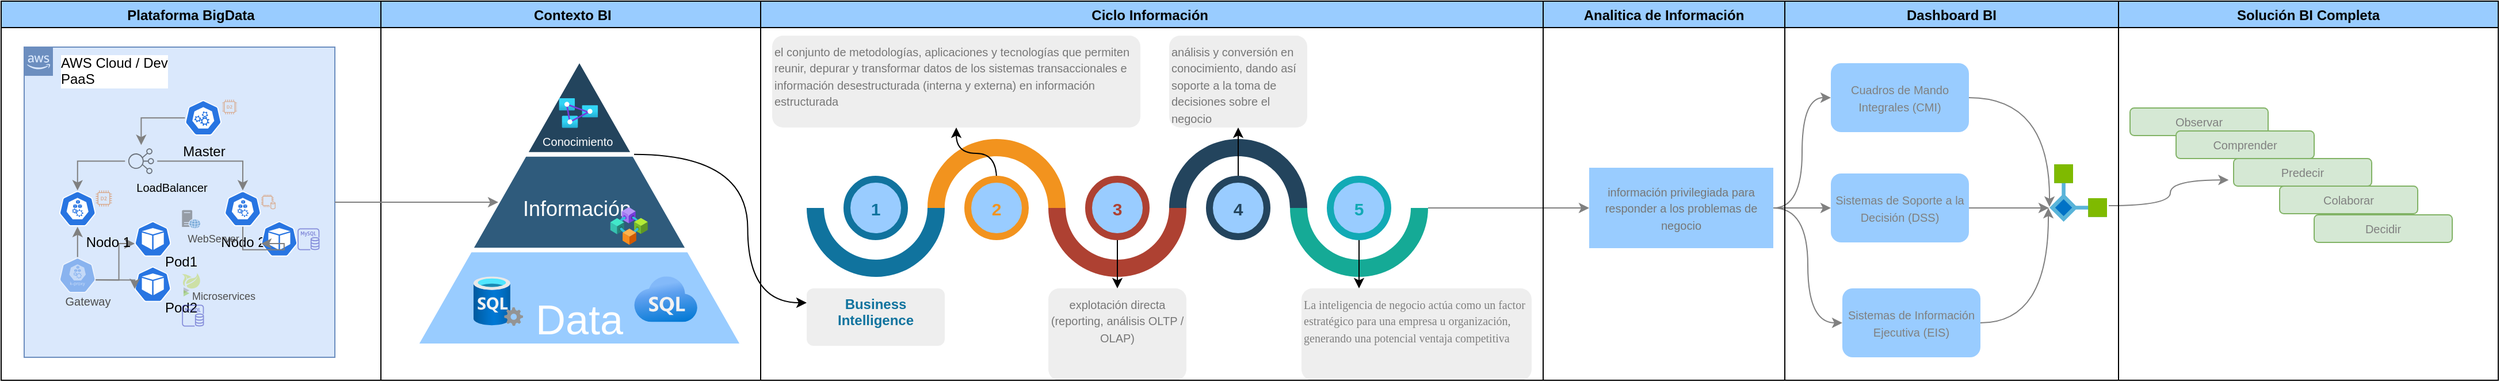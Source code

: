 <mxfile version="14.9.7" type="github">
  <diagram id="idzeipB2ZESW2gfNCK-s" name="Page-1">
    <mxGraphModel dx="2036" dy="564" grid="1" gridSize="10" guides="1" tooltips="1" connect="1" arrows="1" fold="1" page="1" pageScale="1" pageWidth="850" pageHeight="1100" math="0" shadow="0">
      <root>
        <mxCell id="0" />
        <mxCell id="1" parent="0" />
        <mxCell id="_9sOg1S1v-uvskMb3Ub2-10" value="" style="group" vertex="1" connectable="0" parent="1">
          <mxGeometry x="-170" y="620" width="285" height="250" as="geometry" />
        </mxCell>
        <mxCell id="_9sOg1S1v-uvskMb3Ub2-5" value="&lt;br&gt;&lt;br&gt;&lt;br&gt;&lt;br&gt;&lt;br&gt;&lt;br&gt;&lt;br&gt;&lt;br&gt;&lt;br&gt;&lt;br&gt;&lt;br&gt;&lt;br&gt;&lt;br&gt;&lt;br&gt;&lt;br&gt;&lt;br&gt;&lt;br&gt;&lt;font style=&quot;font-size: 36px&quot;&gt;Data&lt;/font&gt;" style="triangle;direction=north;html=1;strokeWidth=4;strokeColor=#ffffff;shadow=0;fontSize=10;fontColor=#FFFFFF;align=center;fontStyle=0;whiteSpace=wrap;spacing=10;fillColor=#99CCFF;" vertex="1" parent="_9sOg1S1v-uvskMb3Ub2-10">
          <mxGeometry width="285" height="250.0" as="geometry" />
        </mxCell>
        <mxCell id="_9sOg1S1v-uvskMb3Ub2-6" value="&lt;br&gt;&lt;br&gt;&lt;br&gt;&lt;br&gt;&lt;br&gt;&lt;br&gt;&lt;br&gt;&lt;br&gt;&lt;font style=&quot;font-size: 18px&quot;&gt;Información&amp;nbsp;&lt;/font&gt;" style="triangle;direction=north;html=1;strokeWidth=4;fillColor=#2F5B7C;strokeColor=#ffffff;shadow=0;fontSize=10;fontColor=#FFFFFF;align=center;fontStyle=0;whiteSpace=wrap;spacing=10;" vertex="1" parent="_9sOg1S1v-uvskMb3Ub2-10">
          <mxGeometry x="47.5" width="190.0" height="166.667" as="geometry" />
        </mxCell>
        <mxCell id="_9sOg1S1v-uvskMb3Ub2-7" value="&lt;br&gt;&lt;br&gt;&lt;br&gt;&lt;br&gt;&lt;br&gt;Conocimiento&amp;nbsp;" style="triangle;direction=north;html=1;strokeWidth=4;fillColor=#23445D;strokeColor=#ffffff;shadow=0;fontSize=10;fontColor=#FFFFFF;align=center;fontStyle=0;whiteSpace=wrap;spacing=10;" vertex="1" parent="_9sOg1S1v-uvskMb3Ub2-10">
          <mxGeometry x="95.0" width="95.0" height="83.333" as="geometry" />
        </mxCell>
        <mxCell id="_9sOg1S1v-uvskMb3Ub2-11" value="" style="aspect=fixed;html=1;points=[];align=center;image;fontSize=12;image=img/lib/azure2/databases/SQL_Server.svg;" vertex="1" parent="_9sOg1S1v-uvskMb3Ub2-10">
          <mxGeometry x="50.472" y="189.655" width="43.103" height="43.103" as="geometry" />
        </mxCell>
        <mxCell id="_9sOg1S1v-uvskMb3Ub2-12" value="" style="aspect=fixed;html=1;points=[];align=center;image;fontSize=12;image=img/lib/azure2/databases/Azure_SQL.svg;" vertex="1" parent="_9sOg1S1v-uvskMb3Ub2-10">
          <mxGeometry x="189.997" y="189.655" width="55.172" height="39.655" as="geometry" />
        </mxCell>
        <mxCell id="_9sOg1S1v-uvskMb3Ub2-13" value="" style="aspect=fixed;html=1;points=[];align=center;image;fontSize=12;image=img/lib/azure2/analytics/Analysis_Services.svg;fillColor=#99CCFF;" vertex="1" parent="_9sOg1S1v-uvskMb3Ub2-10">
          <mxGeometry x="124.688" y="34.483" width="33.948" height="25.862" as="geometry" />
        </mxCell>
        <mxCell id="_9sOg1S1v-uvskMb3Ub2-14" value="" style="aspect=fixed;html=1;points=[];align=center;image;fontSize=12;image=img/lib/azure2/blockchain/Consortium.svg;fillColor=#99CCFF;" vertex="1" parent="_9sOg1S1v-uvskMb3Ub2-10">
          <mxGeometry x="169.219" y="129.31" width="32.759" height="32.759" as="geometry" />
        </mxCell>
        <mxCell id="_9sOg1S1v-uvskMb3Ub2-47" value="" style="verticalLabelPosition=bottom;verticalAlign=top;html=1;shape=mxgraph.basic.partConcEllipse;startAngle=0.25;endAngle=0.75;arcWidth=0.25;fillColor=#10739E;strokeColor=none;" vertex="1" parent="1">
          <mxGeometry x="170" y="690" width="120" height="120" as="geometry" />
        </mxCell>
        <mxCell id="_9sOg1S1v-uvskMb3Ub2-48" value="" style="verticalLabelPosition=bottom;verticalAlign=top;html=1;shape=mxgraph.basic.partConcEllipse;startAngle=0.75;endAngle=0.25;arcWidth=0.25;fillColor=#F2931E;strokeColor=none;" vertex="1" parent="1">
          <mxGeometry x="275" y="690" width="120" height="120" as="geometry" />
        </mxCell>
        <mxCell id="_9sOg1S1v-uvskMb3Ub2-49" value="" style="verticalLabelPosition=bottom;verticalAlign=top;html=1;shape=mxgraph.basic.partConcEllipse;startAngle=0.25;endAngle=0.75;arcWidth=0.25;fillColor=#AE4132;strokeColor=none;" vertex="1" parent="1">
          <mxGeometry x="380" y="690" width="120" height="120" as="geometry" />
        </mxCell>
        <mxCell id="_9sOg1S1v-uvskMb3Ub2-50" value="" style="verticalLabelPosition=bottom;verticalAlign=top;html=1;shape=mxgraph.basic.partConcEllipse;startAngle=0.75;endAngle=0.25;arcWidth=0.25;fillColor=#23445D;strokeColor=none;" vertex="1" parent="1">
          <mxGeometry x="485" y="690" width="120" height="120" as="geometry" />
        </mxCell>
        <mxCell id="_9sOg1S1v-uvskMb3Ub2-83" style="edgeStyle=orthogonalEdgeStyle;curved=1;rounded=0;orthogonalLoop=1;jettySize=auto;html=1;entryX=0;entryY=0.5;entryDx=0;entryDy=0;strokeColor=#808080;" edge="1" parent="1" source="_9sOg1S1v-uvskMb3Ub2-51" target="_9sOg1S1v-uvskMb3Ub2-82">
          <mxGeometry relative="1" as="geometry" />
        </mxCell>
        <mxCell id="_9sOg1S1v-uvskMb3Ub2-51" value="" style="verticalLabelPosition=bottom;verticalAlign=top;html=1;shape=mxgraph.basic.partConcEllipse;startAngle=0.25;endAngle=0.75;arcWidth=0.25;fillColor=#15AA96;strokeColor=none;" vertex="1" parent="1">
          <mxGeometry x="590" y="690" width="120" height="120" as="geometry" />
        </mxCell>
        <mxCell id="_9sOg1S1v-uvskMb3Ub2-52" value="1" style="shape=ellipse;strokeWidth=6;strokeColor=#10739E;fontSize=15;html=0;fontStyle=1;fontColor=#10739E;fillColor=#99CCFF;" vertex="1" parent="1">
          <mxGeometry x="205" y="725" width="50" height="50" as="geometry" />
        </mxCell>
        <mxCell id="_9sOg1S1v-uvskMb3Ub2-62" style="edgeStyle=orthogonalEdgeStyle;rounded=0;orthogonalLoop=1;jettySize=auto;html=1;curved=1;" edge="1" parent="1" source="_9sOg1S1v-uvskMb3Ub2-53" target="_9sOg1S1v-uvskMb3Ub2-58">
          <mxGeometry relative="1" as="geometry" />
        </mxCell>
        <mxCell id="_9sOg1S1v-uvskMb3Ub2-53" value="2" style="shape=ellipse;strokeWidth=6;strokeColor=#F2931E;fontSize=15;html=0;fontStyle=1;fontColor=#F2931E;fillColor=#99CCFF;" vertex="1" parent="1">
          <mxGeometry x="310" y="725" width="50" height="50" as="geometry" />
        </mxCell>
        <mxCell id="_9sOg1S1v-uvskMb3Ub2-64" style="edgeStyle=orthogonalEdgeStyle;rounded=0;orthogonalLoop=1;jettySize=auto;html=1;curved=1;" edge="1" parent="1" source="_9sOg1S1v-uvskMb3Ub2-54" target="_9sOg1S1v-uvskMb3Ub2-59">
          <mxGeometry relative="1" as="geometry" />
        </mxCell>
        <mxCell id="_9sOg1S1v-uvskMb3Ub2-54" value="3" style="shape=ellipse;strokeWidth=6;strokeColor=#AE4132;fontSize=15;html=0;fontStyle=1;fontColor=#AE4132;fillColor=#99CCFF;" vertex="1" parent="1">
          <mxGeometry x="415" y="725" width="50" height="50" as="geometry" />
        </mxCell>
        <mxCell id="_9sOg1S1v-uvskMb3Ub2-63" style="edgeStyle=orthogonalEdgeStyle;rounded=0;orthogonalLoop=1;jettySize=auto;html=1;entryX=0.5;entryY=1;entryDx=0;entryDy=0;" edge="1" parent="1" source="_9sOg1S1v-uvskMb3Ub2-55" target="_9sOg1S1v-uvskMb3Ub2-60">
          <mxGeometry relative="1" as="geometry" />
        </mxCell>
        <mxCell id="_9sOg1S1v-uvskMb3Ub2-55" value="4" style="shape=ellipse;strokeWidth=6;strokeColor=#23445D;fontSize=15;html=0;fontStyle=1;fontColor=#23445D;fillColor=#99CCFF;" vertex="1" parent="1">
          <mxGeometry x="520" y="725" width="50" height="50" as="geometry" />
        </mxCell>
        <mxCell id="_9sOg1S1v-uvskMb3Ub2-65" style="edgeStyle=orthogonalEdgeStyle;rounded=0;orthogonalLoop=1;jettySize=auto;html=1;exitX=0.5;exitY=1;exitDx=0;exitDy=0;entryX=0.25;entryY=0;entryDx=0;entryDy=0;" edge="1" parent="1" source="_9sOg1S1v-uvskMb3Ub2-56" target="_9sOg1S1v-uvskMb3Ub2-61">
          <mxGeometry relative="1" as="geometry" />
        </mxCell>
        <mxCell id="_9sOg1S1v-uvskMb3Ub2-56" value="5" style="shape=ellipse;strokeWidth=6;strokeColor=#12AAB5;fontSize=15;html=0;fontStyle=1;fontColor=#12AAB5;fillColor=#99CCFF;" vertex="1" parent="1">
          <mxGeometry x="625" y="725" width="50" height="50" as="geometry" />
        </mxCell>
        <mxCell id="_9sOg1S1v-uvskMb3Ub2-57" value="&lt;font color=&quot;#10739e&quot;&gt;&lt;b&gt;Business Intelligence&lt;/b&gt;&lt;/font&gt;" style="rounded=1;strokeColor=none;fillColor=#EEEEEE;align=center;arcSize=12;verticalAlign=top;whiteSpace=wrap;html=1;fontSize=12;" vertex="1" parent="1">
          <mxGeometry x="170" y="820" width="120" height="50" as="geometry" />
        </mxCell>
        <mxCell id="_9sOg1S1v-uvskMb3Ub2-58" value="&lt;div&gt;&lt;font color=&quot;#777777&quot; face=&quot;verdana, arial&quot;&gt;&lt;span style=&quot;font-size: 10px&quot;&gt;el conjunto de metodologías, aplicaciones y tecnologías que permiten reunir, depurar y transformar datos de los sistemas transaccionales e información desestructurada (interna y externa) en información estructurada&lt;/span&gt;&lt;/font&gt;&lt;/div&gt;" style="rounded=1;strokeColor=none;fillColor=#EEEEEE;align=left;arcSize=12;verticalAlign=top;whiteSpace=wrap;html=1;fontSize=12;" vertex="1" parent="1">
          <mxGeometry x="140" y="600" width="320" height="80" as="geometry" />
        </mxCell>
        <mxCell id="_9sOg1S1v-uvskMb3Ub2-59" value="&lt;span style=&quot;color: rgb(119 , 119 , 119) ; font-family: &amp;#34;verdana&amp;#34; , &amp;#34;arial&amp;#34; ; text-align: justify&quot;&gt;&lt;font style=&quot;font-size: 10px&quot;&gt;explotación directa (reporting, análisis OLTP / OLAP)&lt;/font&gt;&lt;/span&gt;" style="rounded=1;strokeColor=none;fillColor=#EEEEEE;align=center;arcSize=12;verticalAlign=top;whiteSpace=wrap;html=1;fontSize=12;" vertex="1" parent="1">
          <mxGeometry x="380" y="820" width="120" height="80" as="geometry" />
        </mxCell>
        <mxCell id="_9sOg1S1v-uvskMb3Ub2-60" value="&lt;span style=&quot;color: rgb(119 , 119 , 119) ; font-family: &amp;#34;verdana&amp;#34; , &amp;#34;arial&amp;#34;&quot;&gt;&lt;font style=&quot;font-size: 10px&quot;&gt;análisis y conversión en conocimiento, dando así soporte a la toma de decisiones sobre el negocio&lt;/font&gt;&lt;/span&gt;" style="rounded=1;strokeColor=none;fillColor=#EEEEEE;align=left;arcSize=12;verticalAlign=top;whiteSpace=wrap;html=1;fontSize=12;" vertex="1" parent="1">
          <mxGeometry x="485" y="600" width="120" height="80" as="geometry" />
        </mxCell>
        <mxCell id="_9sOg1S1v-uvskMb3Ub2-61" value="&lt;font color=&quot;#808080&quot; style=&quot;font-size: 10px&quot; face=&quot;Verdana&quot;&gt;La inteligencia de negocio actúa como un factor estratégico para una empresa u organización, generando una potencial ventaja competitiva&lt;/font&gt;" style="rounded=1;strokeColor=none;fillColor=#EEEEEE;align=left;arcSize=12;verticalAlign=top;whiteSpace=wrap;html=1;fontSize=12;" vertex="1" parent="1">
          <mxGeometry x="600" y="820" width="200" height="80" as="geometry" />
        </mxCell>
        <mxCell id="_9sOg1S1v-uvskMb3Ub2-81" style="edgeStyle=orthogonalEdgeStyle;rounded=0;orthogonalLoop=1;jettySize=auto;html=1;entryX=0;entryY=0.25;entryDx=0;entryDy=0;curved=1;" edge="1" parent="1" source="_9sOg1S1v-uvskMb3Ub2-6" target="_9sOg1S1v-uvskMb3Ub2-57">
          <mxGeometry relative="1" as="geometry" />
        </mxCell>
        <mxCell id="_9sOg1S1v-uvskMb3Ub2-85" style="edgeStyle=orthogonalEdgeStyle;curved=1;rounded=0;orthogonalLoop=1;jettySize=auto;html=1;entryX=0;entryY=0.5;entryDx=0;entryDy=0;strokeColor=#808080;" edge="1" parent="1" source="_9sOg1S1v-uvskMb3Ub2-82" target="_9sOg1S1v-uvskMb3Ub2-84">
          <mxGeometry relative="1" as="geometry" />
        </mxCell>
        <mxCell id="_9sOg1S1v-uvskMb3Ub2-88" style="edgeStyle=orthogonalEdgeStyle;curved=1;rounded=0;orthogonalLoop=1;jettySize=auto;html=1;entryX=0;entryY=0.5;entryDx=0;entryDy=0;strokeColor=#808080;" edge="1" parent="1" source="_9sOg1S1v-uvskMb3Ub2-82" target="_9sOg1S1v-uvskMb3Ub2-86">
          <mxGeometry relative="1" as="geometry" />
        </mxCell>
        <mxCell id="_9sOg1S1v-uvskMb3Ub2-89" style="edgeStyle=orthogonalEdgeStyle;curved=1;rounded=0;orthogonalLoop=1;jettySize=auto;html=1;entryX=0;entryY=0.5;entryDx=0;entryDy=0;strokeColor=#808080;" edge="1" parent="1" source="_9sOg1S1v-uvskMb3Ub2-82" target="_9sOg1S1v-uvskMb3Ub2-87">
          <mxGeometry relative="1" as="geometry" />
        </mxCell>
        <mxCell id="_9sOg1S1v-uvskMb3Ub2-82" value="&lt;div&gt;&lt;span style=&quot;color: rgb(119 , 119 , 119) ; font-family: &amp;#34;verdana&amp;#34; , &amp;#34;arial&amp;#34;&quot;&gt;&lt;font style=&quot;font-size: 10px&quot;&gt;información privilegiada para responder a los problemas de negocio&lt;/font&gt;&lt;/span&gt;&lt;/div&gt;" style="rounded=0;whiteSpace=wrap;html=1;fillColor=#99CCFF;strokeColor=none;align=center;" vertex="1" parent="1">
          <mxGeometry x="850" y="715" width="160" height="70" as="geometry" />
        </mxCell>
        <mxCell id="_9sOg1S1v-uvskMb3Ub2-91" style="edgeStyle=orthogonalEdgeStyle;curved=1;rounded=0;orthogonalLoop=1;jettySize=auto;html=1;strokeColor=#808080;" edge="1" parent="1" source="_9sOg1S1v-uvskMb3Ub2-84">
          <mxGeometry relative="1" as="geometry">
            <mxPoint x="1250" y="749" as="targetPoint" />
          </mxGeometry>
        </mxCell>
        <mxCell id="_9sOg1S1v-uvskMb3Ub2-84" value="&lt;font color=&quot;#808080&quot;&gt;&lt;span style=&quot;font-size: 10px&quot;&gt;Cuadros de Mando Integrales (CMI)&lt;/span&gt;&lt;/font&gt;" style="rounded=1;whiteSpace=wrap;html=1;fillColor=#99CCFF;strokeColor=none;" vertex="1" parent="1">
          <mxGeometry x="1060" y="624" width="120" height="60" as="geometry" />
        </mxCell>
        <mxCell id="_9sOg1S1v-uvskMb3Ub2-93" style="edgeStyle=orthogonalEdgeStyle;curved=1;rounded=0;orthogonalLoop=1;jettySize=auto;html=1;strokeColor=#808080;entryX=-0.01;entryY=0.76;entryDx=0;entryDy=0;entryPerimeter=0;" edge="1" parent="1" source="_9sOg1S1v-uvskMb3Ub2-86" target="_9sOg1S1v-uvskMb3Ub2-100">
          <mxGeometry relative="1" as="geometry">
            <mxPoint x="1240" y="750" as="targetPoint" />
          </mxGeometry>
        </mxCell>
        <mxCell id="_9sOg1S1v-uvskMb3Ub2-86" value="&lt;font color=&quot;#808080&quot;&gt;&lt;span style=&quot;font-size: 10px&quot;&gt;Sistemas de Soporte a la Decisión (DSS)&lt;/span&gt;&lt;/font&gt;" style="rounded=1;whiteSpace=wrap;html=1;fillColor=#99CCFF;strokeColor=none;" vertex="1" parent="1">
          <mxGeometry x="1060" y="720" width="120" height="60" as="geometry" />
        </mxCell>
        <mxCell id="_9sOg1S1v-uvskMb3Ub2-92" style="edgeStyle=orthogonalEdgeStyle;curved=1;rounded=0;orthogonalLoop=1;jettySize=auto;html=1;strokeColor=#808080;" edge="1" parent="1" source="_9sOg1S1v-uvskMb3Ub2-87">
          <mxGeometry relative="1" as="geometry">
            <mxPoint x="1249" y="750" as="targetPoint" />
          </mxGeometry>
        </mxCell>
        <mxCell id="_9sOg1S1v-uvskMb3Ub2-87" value="&lt;font color=&quot;#808080&quot;&gt;&lt;span style=&quot;font-size: 10px&quot;&gt;Sistemas de Información Ejecutiva (EIS)&lt;/span&gt;&lt;/font&gt;" style="rounded=1;whiteSpace=wrap;html=1;fillColor=#99CCFF;strokeColor=none;" vertex="1" parent="1">
          <mxGeometry x="1070" y="820" width="120" height="60" as="geometry" />
        </mxCell>
        <mxCell id="_9sOg1S1v-uvskMb3Ub2-99" style="edgeStyle=orthogonalEdgeStyle;curved=1;rounded=0;orthogonalLoop=1;jettySize=auto;html=1;entryX=-0.036;entryY=0.778;entryDx=0;entryDy=0;entryPerimeter=0;strokeColor=#808080;exitX=1.03;exitY=0.72;exitDx=0;exitDy=0;exitPerimeter=0;" edge="1" parent="1" source="_9sOg1S1v-uvskMb3Ub2-100" target="_9sOg1S1v-uvskMb3Ub2-96">
          <mxGeometry relative="1" as="geometry">
            <mxPoint x="1315" y="745" as="sourcePoint" />
          </mxGeometry>
        </mxCell>
        <mxCell id="_9sOg1S1v-uvskMb3Ub2-94" value="&lt;font color=&quot;#808080&quot;&gt;&lt;span style=&quot;font-size: 10px&quot;&gt;Observar&lt;/span&gt;&lt;/font&gt;" style="rounded=1;whiteSpace=wrap;html=1;fillColor=#d5e8d4;strokeColor=#82b366;" vertex="1" parent="1">
          <mxGeometry x="1320" y="663" width="120" height="24" as="geometry" />
        </mxCell>
        <mxCell id="_9sOg1S1v-uvskMb3Ub2-95" value="&lt;font color=&quot;#808080&quot;&gt;&lt;span style=&quot;font-size: 10px&quot;&gt;Comprender&lt;/span&gt;&lt;/font&gt;" style="rounded=1;whiteSpace=wrap;html=1;fillColor=#d5e8d4;strokeColor=#82b366;" vertex="1" parent="1">
          <mxGeometry x="1360" y="683" width="120" height="24" as="geometry" />
        </mxCell>
        <mxCell id="_9sOg1S1v-uvskMb3Ub2-96" value="&lt;font color=&quot;#808080&quot;&gt;&lt;span style=&quot;font-size: 10px&quot;&gt;Predecir&lt;/span&gt;&lt;/font&gt;" style="rounded=1;whiteSpace=wrap;html=1;fillColor=#d5e8d4;strokeColor=#82b366;" vertex="1" parent="1">
          <mxGeometry x="1410" y="707" width="120" height="24" as="geometry" />
        </mxCell>
        <mxCell id="_9sOg1S1v-uvskMb3Ub2-97" value="&lt;font color=&quot;#808080&quot;&gt;&lt;span style=&quot;font-size: 10px&quot;&gt;Colaborar&lt;/span&gt;&lt;/font&gt;" style="rounded=1;whiteSpace=wrap;html=1;fillColor=#d5e8d4;strokeColor=#82b366;" vertex="1" parent="1">
          <mxGeometry x="1450" y="731" width="120" height="24" as="geometry" />
        </mxCell>
        <mxCell id="_9sOg1S1v-uvskMb3Ub2-98" value="&lt;font color=&quot;#808080&quot;&gt;&lt;span style=&quot;font-size: 10px&quot;&gt;Decidir&lt;/span&gt;&lt;/font&gt;" style="rounded=1;whiteSpace=wrap;html=1;fillColor=#d5e8d4;strokeColor=#82b366;" vertex="1" parent="1">
          <mxGeometry x="1480" y="756" width="120" height="24" as="geometry" />
        </mxCell>
        <mxCell id="_9sOg1S1v-uvskMb3Ub2-100" value="" style="aspect=fixed;html=1;points=[];align=center;image;fontSize=12;image=img/lib/mscae/Logic_Apps_Custom_Connector.svg;fillColor=#99CCFF;" vertex="1" parent="1">
          <mxGeometry x="1250" y="712" width="50" height="50" as="geometry" />
        </mxCell>
        <mxCell id="_9sOg1S1v-uvskMb3Ub2-102" value="Solución BI Completa" style="swimlane;fillColor=#99CCFF;" vertex="1" parent="1">
          <mxGeometry x="1310" y="570" width="330" height="330" as="geometry" />
        </mxCell>
        <mxCell id="_9sOg1S1v-uvskMb3Ub2-103" value="Dashboard BI" style="swimlane;fillColor=#99CCFF;" vertex="1" parent="1">
          <mxGeometry x="1020" y="570" width="290" height="330" as="geometry" />
        </mxCell>
        <mxCell id="_9sOg1S1v-uvskMb3Ub2-104" value="Analitica de Información" style="swimlane;fillColor=#99CCFF;" vertex="1" parent="1">
          <mxGeometry x="810" y="570" width="210" height="330" as="geometry" />
        </mxCell>
        <mxCell id="_9sOg1S1v-uvskMb3Ub2-105" value="Ciclo Información " style="swimlane;fillColor=#99CCFF;" vertex="1" parent="1">
          <mxGeometry x="130" y="570" width="680" height="330" as="geometry" />
        </mxCell>
        <mxCell id="_9sOg1S1v-uvskMb3Ub2-106" value=" Contexto BI" style="swimlane;fillColor=#99CCFF;" vertex="1" parent="1">
          <mxGeometry x="-200" y="570" width="330" height="330" as="geometry" />
        </mxCell>
        <mxCell id="_9sOg1S1v-uvskMb3Ub2-138" value="" style="group" vertex="1" connectable="0" parent="1">
          <mxGeometry x="-510" y="610" width="270" height="270" as="geometry" />
        </mxCell>
        <mxCell id="_9sOg1S1v-uvskMb3Ub2-108" value="AWS Cloud / Dev&lt;br&gt;PaaS" style="points=[[0,0],[0.25,0],[0.5,0],[0.75,0],[1,0],[1,0.25],[1,0.5],[1,0.75],[1,1],[0.75,1],[0.5,1],[0.25,1],[0,1],[0,0.75],[0,0.5],[0,0.25]];outlineConnect=0;html=1;whiteSpace=wrap;fontSize=12;fontStyle=0;shape=mxgraph.aws4.group;grIcon=mxgraph.aws4.group_aws_cloud_alt;strokeColor=#6c8ebf;fillColor=#dae8fc;verticalAlign=top;align=left;spacingLeft=30;dashed=0;labelBackgroundColor=#ffffff;" vertex="1" parent="_9sOg1S1v-uvskMb3Ub2-138">
          <mxGeometry width="270" height="270" as="geometry" />
        </mxCell>
        <mxCell id="_9sOg1S1v-uvskMb3Ub2-109" value="" style="html=1;dashed=0;whitespace=wrap;fillColor=#2875E2;strokeColor=#ffffff;points=[[0.005,0.63,0],[0.1,0.2,0],[0.9,0.2,0],[0.5,0,0],[0.995,0.63,0],[0.72,0.99,0],[0.5,1,0],[0.28,0.99,0]];shape=mxgraph.kubernetes.icon;prIcon=pod" vertex="1" parent="_9sOg1S1v-uvskMb3Ub2-138">
          <mxGeometry x="95.929" y="190.646" width="31.765" height="31.61" as="geometry" />
        </mxCell>
        <mxCell id="_9sOg1S1v-uvskMb3Ub2-110" value="" style="html=1;dashed=0;whitespace=wrap;fillColor=#2875E2;strokeColor=#ffffff;points=[[0.005,0.63,0],[0.1,0.2,0],[0.9,0.2,0],[0.5,0,0],[0.995,0.63,0],[0.72,0.99,0],[0.5,1,0],[0.28,0.99,0]];shape=mxgraph.kubernetes.icon;prIcon=pod" vertex="1" parent="_9sOg1S1v-uvskMb3Ub2-138">
          <mxGeometry x="95.929" y="151.134" width="31.765" height="31.61" as="geometry" />
        </mxCell>
        <mxCell id="_9sOg1S1v-uvskMb3Ub2-111" style="edgeStyle=orthogonalEdgeStyle;rounded=0;orthogonalLoop=1;jettySize=auto;html=1;entryX=0.005;entryY=0.63;entryDx=0;entryDy=0;entryPerimeter=0;strokeColor=#808080;exitX=0.995;exitY=0.63;exitDx=0;exitDy=0;exitPerimeter=0;" edge="1" parent="_9sOg1S1v-uvskMb3Ub2-138" source="_9sOg1S1v-uvskMb3Ub2-135" target="_9sOg1S1v-uvskMb3Ub2-110">
          <mxGeometry relative="1" as="geometry" />
        </mxCell>
        <mxCell id="_9sOg1S1v-uvskMb3Ub2-112" style="edgeStyle=orthogonalEdgeStyle;rounded=0;orthogonalLoop=1;jettySize=auto;html=1;entryX=0.005;entryY=0.63;entryDx=0;entryDy=0;entryPerimeter=0;strokeColor=#808080;exitX=0.995;exitY=0.63;exitDx=0;exitDy=0;exitPerimeter=0;" edge="1" parent="_9sOg1S1v-uvskMb3Ub2-138" source="_9sOg1S1v-uvskMb3Ub2-135" target="_9sOg1S1v-uvskMb3Ub2-109">
          <mxGeometry relative="1" as="geometry" />
        </mxCell>
        <mxCell id="_9sOg1S1v-uvskMb3Ub2-113" value="&lt;br&gt;&lt;br&gt;&lt;br&gt;&lt;br&gt;&amp;nbsp; &amp;nbsp; &amp;nbsp; &amp;nbsp; &amp;nbsp; &amp;nbsp; &amp;nbsp; &amp;nbsp; Nodo 1" style="html=1;dashed=0;whitespace=wrap;fillColor=#2875E2;strokeColor=#ffffff;points=[[0.005,0.63,0],[0.1,0.2,0],[0.9,0.2,0],[0.5,0,0],[0.995,0.63,0],[0.72,0.99,0],[0.5,1,0],[0.28,0.99,0]];shape=mxgraph.kubernetes.icon;prIcon=node" vertex="1" parent="_9sOg1S1v-uvskMb3Ub2-138">
          <mxGeometry x="30.494" y="124.793" width="31.765" height="31.61" as="geometry" />
        </mxCell>
        <mxCell id="_9sOg1S1v-uvskMb3Ub2-115" value="&lt;br&gt;&lt;br&gt;&lt;br&gt;&lt;br&gt;Master" style="html=1;dashed=0;whitespace=wrap;fillColor=#2875E2;strokeColor=#ffffff;points=[[0.005,0.63,0],[0.1,0.2,0],[0.9,0.2,0],[0.5,0,0],[0.995,0.63,0],[0.72,0.99,0],[0.5,1,0],[0.28,0.99,0]];shape=mxgraph.kubernetes.icon;prIcon=master;align=center;" vertex="1" parent="_9sOg1S1v-uvskMb3Ub2-138">
          <mxGeometry x="139.765" y="45.768" width="31.765" height="31.61" as="geometry" />
        </mxCell>
        <mxCell id="_9sOg1S1v-uvskMb3Ub2-117" value="&lt;br&gt;&lt;br&gt;&lt;br&gt;&lt;br&gt;Nodo 2" style="html=1;dashed=0;whitespace=wrap;fillColor=#2875E2;strokeColor=#ffffff;points=[[0.005,0.63,0],[0.1,0.2,0],[0.9,0.2,0],[0.5,0,0],[0.995,0.63,0],[0.72,0.99,0],[0.5,1,0],[0.28,0.99,0]];shape=mxgraph.kubernetes.icon;prIcon=node" vertex="1" parent="_9sOg1S1v-uvskMb3Ub2-138">
          <mxGeometry x="174.071" y="124.793" width="31.765" height="31.61" as="geometry" />
        </mxCell>
        <mxCell id="_9sOg1S1v-uvskMb3Ub2-118" value="" style="outlineConnect=0;fontColor=#232F3E;gradientColor=none;fillColor=#D86613;strokeColor=none;dashed=0;verticalLabelPosition=bottom;verticalAlign=top;align=center;html=1;fontSize=12;fontStyle=0;aspect=fixed;pointerEvents=1;shape=mxgraph.aws4.db_on_instance2;opacity=50;" vertex="1" parent="_9sOg1S1v-uvskMb3Ub2-138">
          <mxGeometry x="205.835" y="128.415" width="12.706" height="12.706" as="geometry" />
        </mxCell>
        <mxCell id="_9sOg1S1v-uvskMb3Ub2-119" value="" style="outlineConnect=0;fontColor=#232F3E;gradientColor=none;fillColor=#D86613;strokeColor=none;dashed=0;verticalLabelPosition=bottom;verticalAlign=top;align=center;html=1;fontSize=12;fontStyle=0;aspect=fixed;pointerEvents=1;shape=mxgraph.aws4.d2_instance;opacity=50;" vertex="1" parent="_9sOg1S1v-uvskMb3Ub2-138">
          <mxGeometry x="62.259" y="124.793" width="13.976" height="13.976" as="geometry" />
        </mxCell>
        <mxCell id="_9sOg1S1v-uvskMb3Ub2-120" style="edgeStyle=orthogonalEdgeStyle;rounded=0;orthogonalLoop=1;jettySize=auto;html=1;entryX=0.5;entryY=0;entryDx=0;entryDy=0;entryPerimeter=0;strokeColor=#808080;" edge="1" parent="_9sOg1S1v-uvskMb3Ub2-138" source="_9sOg1S1v-uvskMb3Ub2-122" target="_9sOg1S1v-uvskMb3Ub2-113">
          <mxGeometry relative="1" as="geometry" />
        </mxCell>
        <mxCell id="_9sOg1S1v-uvskMb3Ub2-121" style="edgeStyle=orthogonalEdgeStyle;rounded=0;orthogonalLoop=1;jettySize=auto;html=1;entryX=0.5;entryY=0;entryDx=0;entryDy=0;entryPerimeter=0;strokeColor=#808080;" edge="1" parent="_9sOg1S1v-uvskMb3Ub2-138" source="_9sOg1S1v-uvskMb3Ub2-122" target="_9sOg1S1v-uvskMb3Ub2-117">
          <mxGeometry relative="1" as="geometry" />
        </mxCell>
        <mxCell id="_9sOg1S1v-uvskMb3Ub2-122" value="" style="outlineConnect=0;fontColor=#232F3E;gradientDirection=north;dashed=0;verticalLabelPosition=bottom;verticalAlign=top;align=center;html=1;fontSize=12;fontStyle=0;aspect=fixed;shape=mxgraph.aws4.resourceIcon;resIcon=mxgraph.aws4.elastic_load_balancing;opacity=50;fillColor=none;" vertex="1" parent="_9sOg1S1v-uvskMb3Ub2-138">
          <mxGeometry x="87.671" y="85.28" width="27.953" height="27.953" as="geometry" />
        </mxCell>
        <mxCell id="_9sOg1S1v-uvskMb3Ub2-114" style="edgeStyle=orthogonalEdgeStyle;rounded=0;orthogonalLoop=1;jettySize=auto;html=1;strokeColor=#808080;" edge="1" parent="_9sOg1S1v-uvskMb3Ub2-138" source="_9sOg1S1v-uvskMb3Ub2-115" target="_9sOg1S1v-uvskMb3Ub2-122">
          <mxGeometry relative="1" as="geometry" />
        </mxCell>
        <mxCell id="_9sOg1S1v-uvskMb3Ub2-123" value="Pod1" style="text;html=1;resizable=0;autosize=1;align=center;verticalAlign=middle;points=[];fillColor=none;strokeColor=none;rounded=0;opacity=50;" vertex="1" parent="_9sOg1S1v-uvskMb3Ub2-138">
          <mxGeometry x="115.624" y="177.476" width="40" height="20" as="geometry" />
        </mxCell>
        <mxCell id="_9sOg1S1v-uvskMb3Ub2-124" value="Pod2" style="text;html=1;resizable=0;autosize=1;align=center;verticalAlign=middle;points=[];fillColor=none;strokeColor=none;rounded=0;opacity=50;" vertex="1" parent="_9sOg1S1v-uvskMb3Ub2-138">
          <mxGeometry x="115.624" y="216.988" width="40" height="20" as="geometry" />
        </mxCell>
        <mxCell id="_9sOg1S1v-uvskMb3Ub2-125" value="&lt;font style=&quot;font-size: 10px&quot;&gt;LoadBalancer&lt;/font&gt;" style="text;html=1;resizable=0;autosize=1;align=center;verticalAlign=middle;points=[];fillColor=none;strokeColor=none;rounded=0;opacity=50;" vertex="1" parent="_9sOg1S1v-uvskMb3Ub2-138">
          <mxGeometry x="87.671" y="111.622" width="80" height="20" as="geometry" />
        </mxCell>
        <mxCell id="_9sOg1S1v-uvskMb3Ub2-126" value="" style="html=1;dashed=0;whitespace=wrap;fillColor=#2875E2;strokeColor=#ffffff;points=[[0.005,0.63,0],[0.1,0.2,0],[0.9,0.2,0],[0.5,0,0],[0.995,0.63,0],[0.72,0.99,0],[0.5,1,0],[0.28,0.99,0]];shape=mxgraph.kubernetes.icon;prIcon=pod" vertex="1" parent="_9sOg1S1v-uvskMb3Ub2-138">
          <mxGeometry x="205.835" y="151.134" width="31.765" height="31.61" as="geometry" />
        </mxCell>
        <mxCell id="_9sOg1S1v-uvskMb3Ub2-116" style="edgeStyle=orthogonalEdgeStyle;rounded=0;orthogonalLoop=1;jettySize=auto;html=1;entryX=0.005;entryY=0.63;entryDx=0;entryDy=0;entryPerimeter=0;strokeColor=#808080;" edge="1" parent="_9sOg1S1v-uvskMb3Ub2-138" source="_9sOg1S1v-uvskMb3Ub2-117" target="_9sOg1S1v-uvskMb3Ub2-126">
          <mxGeometry relative="1" as="geometry" />
        </mxCell>
        <mxCell id="_9sOg1S1v-uvskMb3Ub2-127" value="" style="outlineConnect=0;fontColor=#232F3E;gradientColor=none;fillColor=#3334B9;strokeColor=none;dashed=0;verticalLabelPosition=bottom;verticalAlign=top;align=center;html=1;fontSize=12;fontStyle=0;aspect=fixed;pointerEvents=1;shape=mxgraph.aws4.rds_mysql_instance;opacity=50;" vertex="1" parent="_9sOg1S1v-uvskMb3Ub2-138">
          <mxGeometry x="237.6" y="157.72" width="19.059" height="19.059" as="geometry" />
        </mxCell>
        <mxCell id="_9sOg1S1v-uvskMb3Ub2-128" value="" style="dashed=0;outlineConnect=0;html=1;align=center;labelPosition=center;verticalLabelPosition=bottom;verticalAlign=top;shape=mxgraph.weblogos.freshbump;fillColor=#C2D952;strokeColor=none;opacity=50;" vertex="1" parent="_9sOg1S1v-uvskMb3Ub2-138">
          <mxGeometry x="137.16" y="196.573" width="15.946" height="13.829" as="geometry" />
        </mxCell>
        <mxCell id="_9sOg1S1v-uvskMb3Ub2-129" value="" style="outlineConnect=0;fontColor=#232F3E;gradientColor=none;fillColor=#3334B9;strokeColor=none;dashed=0;verticalLabelPosition=bottom;verticalAlign=top;align=center;html=1;fontSize=12;fontStyle=0;aspect=fixed;pointerEvents=1;shape=mxgraph.aws4.rds_mysql_instance;opacity=50;" vertex="1" parent="_9sOg1S1v-uvskMb3Ub2-138">
          <mxGeometry x="137.16" y="224.232" width="19.059" height="19.059" as="geometry" />
        </mxCell>
        <mxCell id="_9sOg1S1v-uvskMb3Ub2-130" value="" style="dashed=0;outlineConnect=0;html=1;align=center;labelPosition=center;verticalLabelPosition=bottom;verticalAlign=top;shape=mxgraph.weblogos.blogmarks;strokeColor=#000000;fillColor=none;gradientColor=none;opacity=50;" vertex="1" parent="_9sOg1S1v-uvskMb3Ub2-138">
          <mxGeometry x="138.494" y="209.085" width="5.082" height="7.902" as="geometry" />
        </mxCell>
        <mxCell id="_9sOg1S1v-uvskMb3Ub2-131" value="&lt;font style=&quot;font-size: 9px&quot; color=&quot;#4d4d4d&quot;&gt;Microservices&lt;/font&gt;" style="text;html=1;resizable=0;autosize=1;align=center;verticalAlign=middle;points=[];fillColor=none;strokeColor=none;rounded=0;opacity=50;" vertex="1" parent="_9sOg1S1v-uvskMb3Ub2-138">
          <mxGeometry x="138.494" y="206.451" width="70" height="20" as="geometry" />
        </mxCell>
        <mxCell id="_9sOg1S1v-uvskMb3Ub2-132" value="" style="pointerEvents=1;shadow=0;dashed=0;html=1;strokeColor=none;fillColor=#505050;labelPosition=center;verticalLabelPosition=bottom;verticalAlign=top;outlineConnect=0;align=center;shape=mxgraph.office.servers.web_server_blue;opacity=50;" vertex="1" parent="_9sOg1S1v-uvskMb3Ub2-138">
          <mxGeometry x="137.16" y="141.915" width="15.882" height="15.805" as="geometry" />
        </mxCell>
        <mxCell id="_9sOg1S1v-uvskMb3Ub2-133" value="&lt;font style=&quot;font-size: 9px&quot; color=&quot;#4d4d4d&quot;&gt;WebServer&lt;/font&gt;" style="text;html=1;resizable=0;autosize=1;align=center;verticalAlign=middle;points=[];fillColor=none;strokeColor=none;rounded=0;opacity=50;" vertex="1" parent="_9sOg1S1v-uvskMb3Ub2-138">
          <mxGeometry x="134.047" y="156.402" width="60" height="20" as="geometry" />
        </mxCell>
        <mxCell id="_9sOg1S1v-uvskMb3Ub2-134" style="edgeStyle=orthogonalEdgeStyle;rounded=0;orthogonalLoop=1;jettySize=auto;html=1;entryX=0.5;entryY=1;entryDx=0;entryDy=0;entryPerimeter=0;strokeColor=#808080;" edge="1" parent="_9sOg1S1v-uvskMb3Ub2-138" source="_9sOg1S1v-uvskMb3Ub2-135" target="_9sOg1S1v-uvskMb3Ub2-113">
          <mxGeometry relative="1" as="geometry" />
        </mxCell>
        <mxCell id="_9sOg1S1v-uvskMb3Ub2-135" value="" style="html=1;dashed=0;whitespace=wrap;fillColor=#2875E2;strokeColor=#ffffff;points=[[0.005,0.63,0],[0.1,0.2,0],[0.9,0.2,0],[0.5,0,0],[0.995,0.63,0],[0.72,0.99,0],[0.5,1,0],[0.28,0.99,0]];shape=mxgraph.kubernetes.icon;prIcon=k_proxy;opacity=50;" vertex="1" parent="_9sOg1S1v-uvskMb3Ub2-138">
          <mxGeometry x="30.494" y="182.744" width="31.765" height="31.61" as="geometry" />
        </mxCell>
        <mxCell id="_9sOg1S1v-uvskMb3Ub2-136" value="&lt;font color=&quot;#4d4d4d&quot; size=&quot;1&quot;&gt;Gateway&lt;/font&gt;" style="text;html=1;resizable=0;autosize=1;align=center;verticalAlign=middle;points=[];fillColor=none;strokeColor=none;rounded=0;opacity=50;" vertex="1" parent="_9sOg1S1v-uvskMb3Ub2-138">
          <mxGeometry x="30.494" y="211.061" width="50" height="20" as="geometry" />
        </mxCell>
        <mxCell id="_9sOg1S1v-uvskMb3Ub2-137" value="" style="outlineConnect=0;fontColor=#232F3E;gradientColor=none;fillColor=#D86613;strokeColor=none;dashed=0;verticalLabelPosition=bottom;verticalAlign=top;align=center;html=1;fontSize=12;fontStyle=0;aspect=fixed;pointerEvents=1;shape=mxgraph.aws4.d2_instance;opacity=50;" vertex="1" parent="_9sOg1S1v-uvskMb3Ub2-138">
          <mxGeometry x="172.165" y="45.768" width="12.706" height="12.706" as="geometry" />
        </mxCell>
        <mxCell id="_9sOg1S1v-uvskMb3Ub2-140" value="Plataforma BigData" style="swimlane;fillColor=#99CCFF;" vertex="1" parent="1">
          <mxGeometry x="-530" y="570" width="330" height="330" as="geometry" />
        </mxCell>
        <mxCell id="_9sOg1S1v-uvskMb3Ub2-141" style="edgeStyle=orthogonalEdgeStyle;curved=1;rounded=0;orthogonalLoop=1;jettySize=auto;html=1;entryX=0.25;entryY=0.129;entryDx=0;entryDy=0;entryPerimeter=0;strokeColor=#808080;" edge="1" parent="1" source="_9sOg1S1v-uvskMb3Ub2-108" target="_9sOg1S1v-uvskMb3Ub2-6">
          <mxGeometry relative="1" as="geometry" />
        </mxCell>
      </root>
    </mxGraphModel>
  </diagram>
</mxfile>
